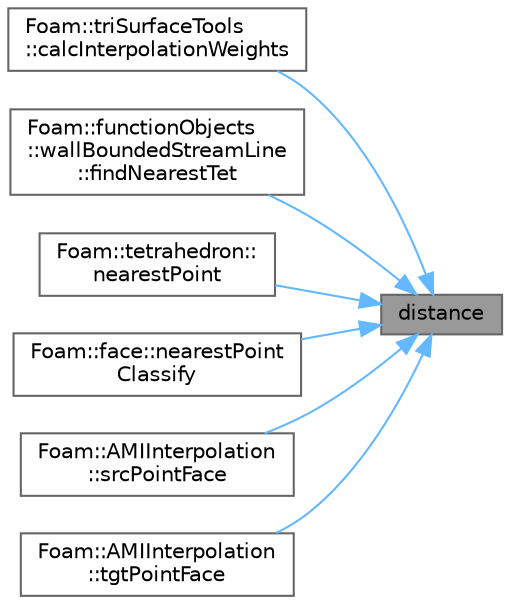 digraph "distance"
{
 // LATEX_PDF_SIZE
  bgcolor="transparent";
  edge [fontname=Helvetica,fontsize=10,labelfontname=Helvetica,labelfontsize=10];
  node [fontname=Helvetica,fontsize=10,shape=box,height=0.2,width=0.4];
  rankdir="RL";
  Node1 [id="Node000001",label="distance",height=0.2,width=0.4,color="gray40", fillcolor="grey60", style="filled", fontcolor="black",tooltip=" "];
  Node1 -> Node2 [id="edge1_Node000001_Node000002",dir="back",color="steelblue1",style="solid",tooltip=" "];
  Node2 [id="Node000002",label="Foam::triSurfaceTools\l::calcInterpolationWeights",height=0.2,width=0.4,color="grey40", fillcolor="white", style="filled",URL="$classFoam_1_1triSurfaceTools.html#ad2c88f195ebc41383dff9ffeaa9dc23e",tooltip=" "];
  Node1 -> Node3 [id="edge2_Node000001_Node000003",dir="back",color="steelblue1",style="solid",tooltip=" "];
  Node3 [id="Node000003",label="Foam::functionObjects\l::wallBoundedStreamLine\l::findNearestTet",height=0.2,width=0.4,color="grey40", fillcolor="white", style="filled",URL="$classFoam_1_1functionObjects_1_1wallBoundedStreamLine.html#a45cf619f0e64808cd89f2b84dab9a191",tooltip=" "];
  Node1 -> Node4 [id="edge3_Node000001_Node000004",dir="back",color="steelblue1",style="solid",tooltip=" "];
  Node4 [id="Node000004",label="Foam::tetrahedron::\lnearestPoint",height=0.2,width=0.4,color="grey40", fillcolor="white", style="filled",URL="$classFoam_1_1tetrahedron.html#ab4bbbc54ae9bec9dd33f2f1c1876af59",tooltip=" "];
  Node1 -> Node5 [id="edge4_Node000001_Node000005",dir="back",color="steelblue1",style="solid",tooltip=" "];
  Node5 [id="Node000005",label="Foam::face::nearestPoint\lClassify",height=0.2,width=0.4,color="grey40", fillcolor="white", style="filled",URL="$classFoam_1_1face.html#a0e4049453986acd558a753dcf977153a",tooltip=" "];
  Node1 -> Node6 [id="edge5_Node000001_Node000006",dir="back",color="steelblue1",style="solid",tooltip=" "];
  Node6 [id="Node000006",label="Foam::AMIInterpolation\l::srcPointFace",height=0.2,width=0.4,color="grey40", fillcolor="white", style="filled",URL="$classFoam_1_1AMIInterpolation.html#a849ca1d9e37ddfa70401bb15433b8608",tooltip=" "];
  Node1 -> Node7 [id="edge6_Node000001_Node000007",dir="back",color="steelblue1",style="solid",tooltip=" "];
  Node7 [id="Node000007",label="Foam::AMIInterpolation\l::tgtPointFace",height=0.2,width=0.4,color="grey40", fillcolor="white", style="filled",URL="$classFoam_1_1AMIInterpolation.html#adc063fefb71df290c317fe69bb82b246",tooltip=" "];
}
